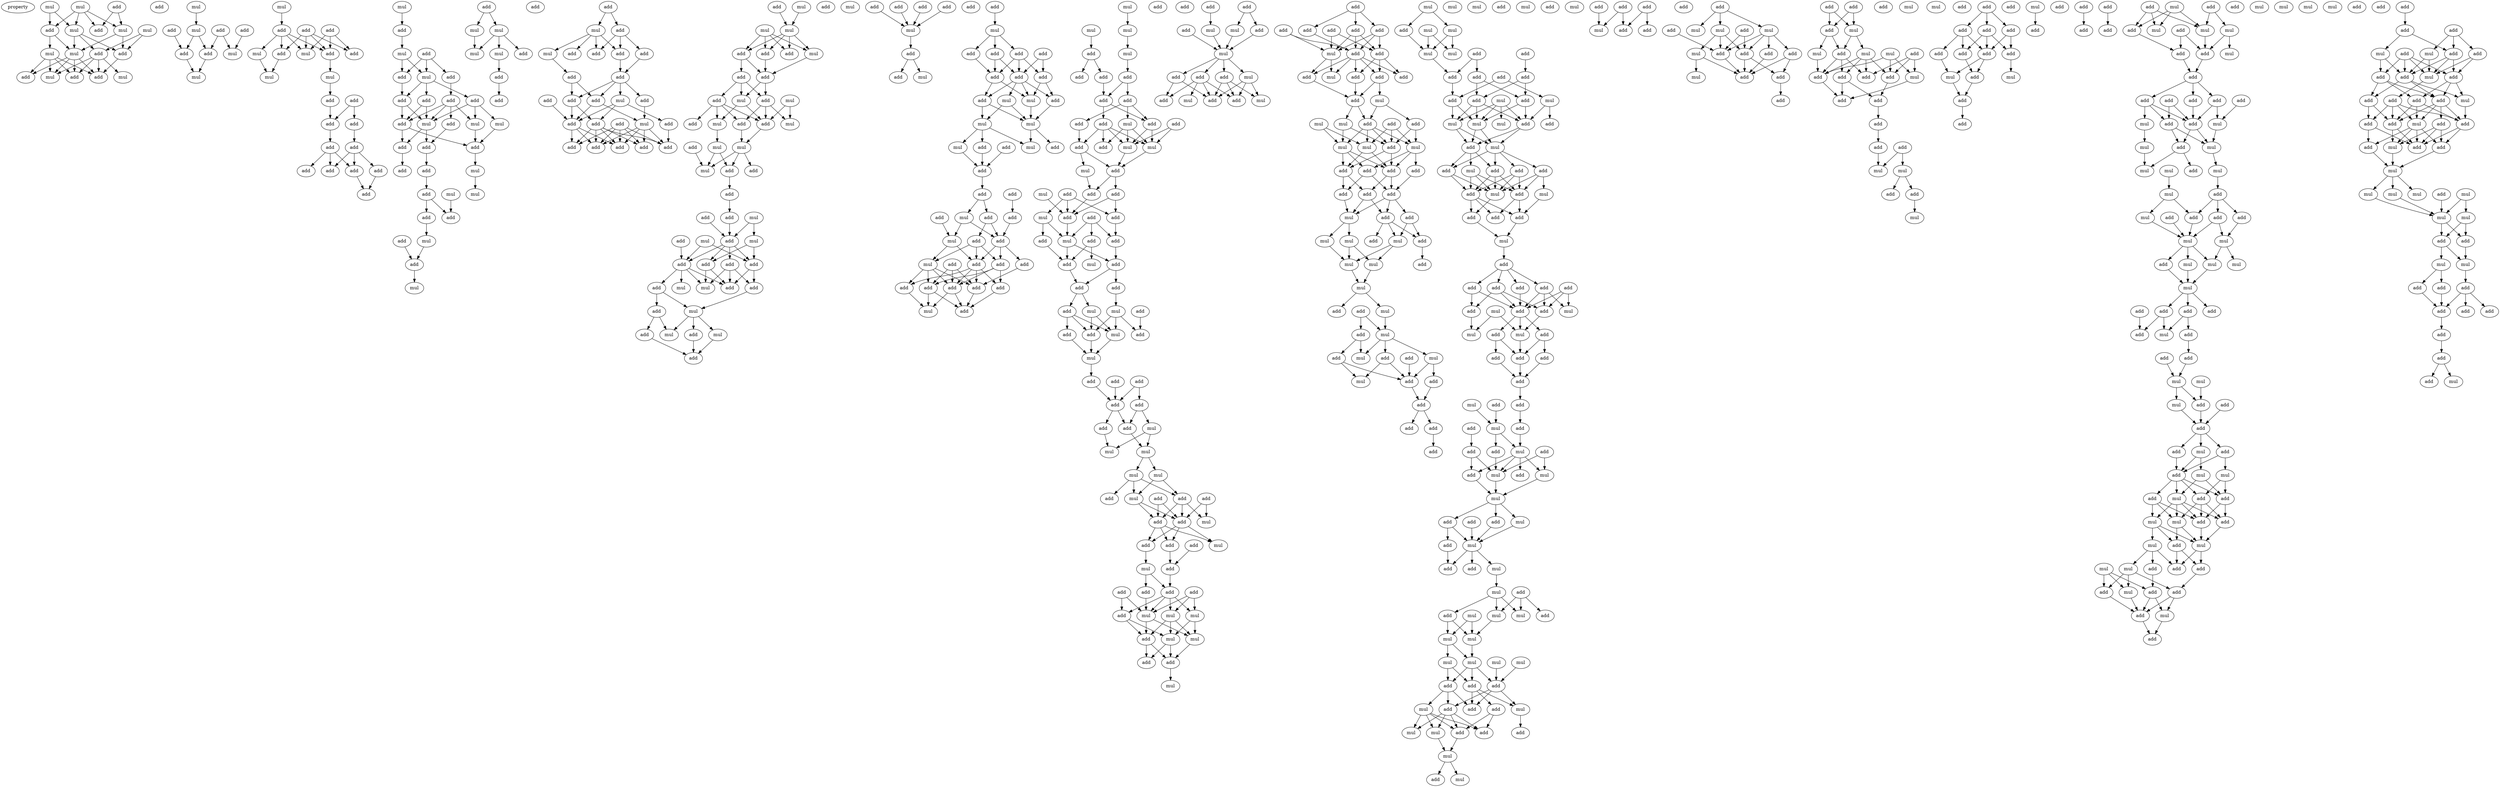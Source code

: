 digraph {
    node [fontcolor=black]
    property [mul=2,lf=1.5]
    0 [ label = mul ];
    1 [ label = add ];
    2 [ label = add ];
    3 [ label = mul ];
    4 [ label = add ];
    5 [ label = mul ];
    6 [ label = add ];
    7 [ label = mul ];
    8 [ label = mul ];
    9 [ label = mul ];
    10 [ label = add ];
    11 [ label = mul ];
    12 [ label = add ];
    13 [ label = mul ];
    14 [ label = add ];
    15 [ label = mul ];
    16 [ label = add ];
    17 [ label = add ];
    18 [ label = mul ];
    19 [ label = add ];
    20 [ label = add ];
    21 [ label = add ];
    22 [ label = mul ];
    23 [ label = add ];
    24 [ label = add ];
    25 [ label = mul ];
    26 [ label = mul ];
    27 [ label = mul ];
    28 [ label = add ];
    29 [ label = add ];
    30 [ label = add ];
    31 [ label = add ];
    32 [ label = add ];
    33 [ label = mul ];
    34 [ label = add ];
    35 [ label = mul ];
    36 [ label = mul ];
    37 [ label = mul ];
    38 [ label = add ];
    39 [ label = add ];
    40 [ label = add ];
    41 [ label = add ];
    42 [ label = add ];
    43 [ label = add ];
    44 [ label = add ];
    45 [ label = add ];
    46 [ label = add ];
    47 [ label = add ];
    48 [ label = add ];
    49 [ label = mul ];
    50 [ label = add ];
    51 [ label = mul ];
    52 [ label = add ];
    53 [ label = mul ];
    54 [ label = add ];
    55 [ label = add ];
    56 [ label = add ];
    57 [ label = add ];
    58 [ label = add ];
    59 [ label = add ];
    60 [ label = add ];
    61 [ label = mul ];
    62 [ label = mul ];
    63 [ label = mul ];
    64 [ label = add ];
    65 [ label = add ];
    66 [ label = add ];
    67 [ label = add ];
    68 [ label = add ];
    69 [ label = mul ];
    70 [ label = add ];
    71 [ label = mul ];
    72 [ label = add ];
    73 [ label = mul ];
    74 [ label = add ];
    75 [ label = add ];
    76 [ label = add ];
    77 [ label = mul ];
    78 [ label = add ];
    79 [ label = mul ];
    80 [ label = add ];
    81 [ label = mul ];
    82 [ label = mul ];
    83 [ label = mul ];
    84 [ label = mul ];
    85 [ label = add ];
    86 [ label = add ];
    87 [ label = add ];
    88 [ label = add ];
    89 [ label = add ];
    90 [ label = mul ];
    91 [ label = add ];
    92 [ label = add ];
    93 [ label = add ];
    94 [ label = mul ];
    95 [ label = add ];
    96 [ label = add ];
    97 [ label = add ];
    98 [ label = add ];
    99 [ label = mul ];
    100 [ label = add ];
    101 [ label = add ];
    102 [ label = add ];
    103 [ label = add ];
    104 [ label = add ];
    105 [ label = add ];
    106 [ label = add ];
    107 [ label = mul ];
    108 [ label = add ];
    109 [ label = add ];
    110 [ label = add ];
    111 [ label = add ];
    112 [ label = add ];
    113 [ label = add ];
    114 [ label = add ];
    115 [ label = mul ];
    116 [ label = mul ];
    117 [ label = mul ];
    118 [ label = add ];
    119 [ label = add ];
    120 [ label = mul ];
    121 [ label = add ];
    122 [ label = add ];
    123 [ label = add ];
    124 [ label = add ];
    125 [ label = mul ];
    126 [ label = add ];
    127 [ label = mul ];
    128 [ label = add ];
    129 [ label = add ];
    130 [ label = mul ];
    131 [ label = add ];
    132 [ label = mul ];
    133 [ label = add ];
    134 [ label = mul ];
    135 [ label = mul ];
    136 [ label = add ];
    137 [ label = mul ];
    138 [ label = add ];
    139 [ label = add ];
    140 [ label = add ];
    141 [ label = add ];
    142 [ label = add ];
    143 [ label = mul ];
    144 [ label = add ];
    145 [ label = add ];
    146 [ label = mul ];
    147 [ label = mul ];
    148 [ label = add ];
    149 [ label = add ];
    150 [ label = add ];
    151 [ label = add ];
    152 [ label = mul ];
    153 [ label = add ];
    154 [ label = add ];
    155 [ label = add ];
    156 [ label = mul ];
    157 [ label = add ];
    158 [ label = mul ];
    159 [ label = add ];
    160 [ label = mul ];
    161 [ label = add ];
    162 [ label = mul ];
    163 [ label = mul ];
    164 [ label = add ];
    165 [ label = add ];
    166 [ label = add ];
    167 [ label = add ];
    168 [ label = add ];
    169 [ label = add ];
    170 [ label = mul ];
    171 [ label = add ];
    172 [ label = add ];
    173 [ label = add ];
    174 [ label = mul ];
    175 [ label = mul ];
    176 [ label = add ];
    177 [ label = add ];
    178 [ label = add ];
    179 [ label = add ];
    180 [ label = add ];
    181 [ label = add ];
    182 [ label = add ];
    183 [ label = mul ];
    184 [ label = add ];
    185 [ label = mul ];
    186 [ label = add ];
    187 [ label = mul ];
    188 [ label = mul ];
    189 [ label = add ];
    190 [ label = add ];
    191 [ label = mul ];
    192 [ label = add ];
    193 [ label = mul ];
    194 [ label = add ];
    195 [ label = add ];
    196 [ label = add ];
    197 [ label = add ];
    198 [ label = mul ];
    199 [ label = add ];
    200 [ label = add ];
    201 [ label = add ];
    202 [ label = mul ];
    203 [ label = add ];
    204 [ label = add ];
    205 [ label = add ];
    206 [ label = add ];
    207 [ label = mul ];
    208 [ label = add ];
    209 [ label = add ];
    210 [ label = add ];
    211 [ label = add ];
    212 [ label = add ];
    213 [ label = add ];
    214 [ label = mul ];
    215 [ label = add ];
    216 [ label = mul ];
    217 [ label = mul ];
    218 [ label = mul ];
    219 [ label = mul ];
    220 [ label = add ];
    221 [ label = add ];
    222 [ label = add ];
    223 [ label = add ];
    224 [ label = add ];
    225 [ label = add ];
    226 [ label = mul ];
    227 [ label = add ];
    228 [ label = add ];
    229 [ label = add ];
    230 [ label = add ];
    231 [ label = mul ];
    232 [ label = mul ];
    233 [ label = add ];
    234 [ label = add ];
    235 [ label = add ];
    236 [ label = mul ];
    237 [ label = mul ];
    238 [ label = add ];
    239 [ label = add ];
    240 [ label = add ];
    241 [ label = mul ];
    242 [ label = add ];
    243 [ label = add ];
    244 [ label = add ];
    245 [ label = add ];
    246 [ label = add ];
    247 [ label = mul ];
    248 [ label = add ];
    249 [ label = mul ];
    250 [ label = add ];
    251 [ label = add ];
    252 [ label = add ];
    253 [ label = add ];
    254 [ label = mul ];
    255 [ label = add ];
    256 [ label = add ];
    257 [ label = mul ];
    258 [ label = mul ];
    259 [ label = add ];
    260 [ label = add ];
    261 [ label = add ];
    262 [ label = mul ];
    263 [ label = add ];
    264 [ label = add ];
    265 [ label = add ];
    266 [ label = add ];
    267 [ label = add ];
    268 [ label = add ];
    269 [ label = add ];
    270 [ label = mul ];
    271 [ label = add ];
    272 [ label = mul ];
    273 [ label = mul ];
    274 [ label = mul ];
    275 [ label = mul ];
    276 [ label = add ];
    277 [ label = add ];
    278 [ label = add ];
    279 [ label = mul ];
    280 [ label = add ];
    281 [ label = add ];
    282 [ label = add ];
    283 [ label = mul ];
    284 [ label = add ];
    285 [ label = add ];
    286 [ label = mul ];
    287 [ label = add ];
    288 [ label = add ];
    289 [ label = mul ];
    290 [ label = add ];
    291 [ label = add ];
    292 [ label = add ];
    293 [ label = add ];
    294 [ label = add ];
    295 [ label = mul ];
    296 [ label = add ];
    297 [ label = mul ];
    298 [ label = mul ];
    299 [ label = add ];
    300 [ label = mul ];
    301 [ label = mul ];
    302 [ label = add ];
    303 [ label = add ];
    304 [ label = mul ];
    305 [ label = add ];
    306 [ label = add ];
    307 [ label = add ];
    308 [ label = mul ];
    309 [ label = mul ];
    310 [ label = add ];
    311 [ label = mul ];
    312 [ label = add ];
    313 [ label = add ];
    314 [ label = add ];
    315 [ label = mul ];
    316 [ label = add ];
    317 [ label = mul ];
    318 [ label = add ];
    319 [ label = mul ];
    320 [ label = add ];
    321 [ label = add ];
    322 [ label = add ];
    323 [ label = add ];
    324 [ label = add ];
    325 [ label = add ];
    326 [ label = add ];
    327 [ label = add ];
    328 [ label = mul ];
    329 [ label = add ];
    330 [ label = add ];
    331 [ label = add ];
    332 [ label = mul ];
    333 [ label = add ];
    334 [ label = add ];
    335 [ label = mul ];
    336 [ label = add ];
    337 [ label = mul ];
    338 [ label = add ];
    339 [ label = add ];
    340 [ label = add ];
    341 [ label = mul ];
    342 [ label = add ];
    343 [ label = mul ];
    344 [ label = mul ];
    345 [ label = mul ];
    346 [ label = add ];
    347 [ label = add ];
    348 [ label = add ];
    349 [ label = add ];
    350 [ label = add ];
    351 [ label = add ];
    352 [ label = add ];
    353 [ label = mul ];
    354 [ label = add ];
    355 [ label = add ];
    356 [ label = add ];
    357 [ label = add ];
    358 [ label = mul ];
    359 [ label = mul ];
    360 [ label = mul ];
    361 [ label = mul ];
    362 [ label = mul ];
    363 [ label = add ];
    364 [ label = mul ];
    365 [ label = add ];
    366 [ label = add ];
    367 [ label = mul ];
    368 [ label = mul ];
    369 [ label = add ];
    370 [ label = add ];
    371 [ label = add ];
    372 [ label = add ];
    373 [ label = mul ];
    374 [ label = mul ];
    375 [ label = mul ];
    376 [ label = add ];
    377 [ label = add ];
    378 [ label = add ];
    379 [ label = add ];
    380 [ label = add ];
    381 [ label = add ];
    382 [ label = mul ];
    383 [ label = add ];
    384 [ label = mul ];
    385 [ label = mul ];
    386 [ label = add ];
    387 [ label = mul ];
    388 [ label = add ];
    389 [ label = mul ];
    390 [ label = add ];
    391 [ label = add ];
    392 [ label = add ];
    393 [ label = add ];
    394 [ label = mul ];
    395 [ label = mul ];
    396 [ label = add ];
    397 [ label = add ];
    398 [ label = add ];
    399 [ label = add ];
    400 [ label = add ];
    401 [ label = mul ];
    402 [ label = mul ];
    403 [ label = mul ];
    404 [ label = mul ];
    405 [ label = add ];
    406 [ label = add ];
    407 [ label = add ];
    408 [ label = add ];
    409 [ label = mul ];
    410 [ label = add ];
    411 [ label = add ];
    412 [ label = mul ];
    413 [ label = mul ];
    414 [ label = add ];
    415 [ label = add ];
    416 [ label = add ];
    417 [ label = add ];
    418 [ label = mul ];
    419 [ label = add ];
    420 [ label = add ];
    421 [ label = add ];
    422 [ label = add ];
    423 [ label = add ];
    424 [ label = add ];
    425 [ label = add ];
    426 [ label = mul ];
    427 [ label = add ];
    428 [ label = add ];
    429 [ label = mul ];
    430 [ label = add ];
    431 [ label = mul ];
    432 [ label = mul ];
    433 [ label = add ];
    434 [ label = add ];
    435 [ label = add ];
    436 [ label = add ];
    437 [ label = mul ];
    438 [ label = add ];
    439 [ label = mul ];
    440 [ label = add ];
    441 [ label = add ];
    442 [ label = add ];
    443 [ label = add ];
    444 [ label = mul ];
    445 [ label = mul ];
    446 [ label = add ];
    447 [ label = add ];
    448 [ label = add ];
    449 [ label = mul ];
    450 [ label = add ];
    451 [ label = mul ];
    452 [ label = add ];
    453 [ label = mul ];
    454 [ label = add ];
    455 [ label = add ];
    456 [ label = add ];
    457 [ label = mul ];
    458 [ label = mul ];
    459 [ label = add ];
    460 [ label = add ];
    461 [ label = mul ];
    462 [ label = add ];
    463 [ label = mul ];
    464 [ label = add ];
    465 [ label = mul ];
    466 [ label = mul ];
    467 [ label = add ];
    468 [ label = add ];
    469 [ label = mul ];
    470 [ label = mul ];
    471 [ label = mul ];
    472 [ label = mul ];
    473 [ label = mul ];
    474 [ label = mul ];
    475 [ label = mul ];
    476 [ label = mul ];
    477 [ label = add ];
    478 [ label = add ];
    479 [ label = add ];
    480 [ label = mul ];
    481 [ label = add ];
    482 [ label = add ];
    483 [ label = add ];
    484 [ label = mul ];
    485 [ label = mul ];
    486 [ label = add ];
    487 [ label = add ];
    488 [ label = add ];
    489 [ label = mul ];
    490 [ label = mul ];
    491 [ label = add ];
    492 [ label = mul ];
    493 [ label = add ];
    494 [ label = mul ];
    495 [ label = add ];
    496 [ label = mul ];
    497 [ label = add ];
    498 [ label = add ];
    499 [ label = add ];
    500 [ label = mul ];
    501 [ label = add ];
    502 [ label = add ];
    503 [ label = add ];
    504 [ label = add ];
    505 [ label = add ];
    506 [ label = mul ];
    507 [ label = mul ];
    508 [ label = add ];
    509 [ label = mul ];
    510 [ label = mul ];
    511 [ label = add ];
    512 [ label = add ];
    513 [ label = add ];
    514 [ label = add ];
    515 [ label = mul ];
    516 [ label = add ];
    517 [ label = add ];
    518 [ label = add ];
    519 [ label = add ];
    520 [ label = add ];
    521 [ label = add ];
    522 [ label = add ];
    523 [ label = mul ];
    524 [ label = mul ];
    525 [ label = mul ];
    526 [ label = add ];
    527 [ label = mul ];
    528 [ label = add ];
    529 [ label = add ];
    530 [ label = mul ];
    531 [ label = add ];
    532 [ label = add ];
    533 [ label = add ];
    534 [ label = mul ];
    535 [ label = add ];
    536 [ label = add ];
    537 [ label = add ];
    538 [ label = add ];
    539 [ label = add ];
    540 [ label = mul ];
    541 [ label = mul ];
    542 [ label = add ];
    543 [ label = add ];
    544 [ label = mul ];
    545 [ label = mul ];
    546 [ label = add ];
    547 [ label = add ];
    548 [ label = add ];
    549 [ label = add ];
    550 [ label = add ];
    551 [ label = add ];
    552 [ label = add ];
    553 [ label = add ];
    554 [ label = add ];
    555 [ label = add ];
    556 [ label = mul ];
    557 [ label = mul ];
    558 [ label = add ];
    559 [ label = add ];
    560 [ label = add ];
    561 [ label = mul ];
    562 [ label = add ];
    563 [ label = add ];
    564 [ label = add ];
    565 [ label = add ];
    566 [ label = add ];
    567 [ label = add ];
    568 [ label = add ];
    569 [ label = add ];
    570 [ label = mul ];
    571 [ label = mul ];
    572 [ label = mul ];
    573 [ label = add ];
    574 [ label = add ];
    575 [ label = mul ];
    576 [ label = add ];
    577 [ label = mul ];
    578 [ label = add ];
    579 [ label = add ];
    580 [ label = add ];
    581 [ label = add ];
    582 [ label = add ];
    583 [ label = add ];
    584 [ label = add ];
    585 [ label = mul ];
    586 [ label = mul ];
    587 [ label = add ];
    588 [ label = add ];
    589 [ label = add ];
    590 [ label = mul ];
    591 [ label = mul ];
    592 [ label = add ];
    593 [ label = mul ];
    594 [ label = mul ];
    595 [ label = mul ];
    596 [ label = add ];
    597 [ label = mul ];
    598 [ label = add ];
    599 [ label = mul ];
    600 [ label = add ];
    601 [ label = add ];
    602 [ label = add ];
    603 [ label = add ];
    604 [ label = mul ];
    605 [ label = mul ];
    606 [ label = mul ];
    607 [ label = add ];
    608 [ label = mul ];
    609 [ label = mul ];
    610 [ label = mul ];
    611 [ label = mul ];
    612 [ label = mul ];
    613 [ label = add ];
    614 [ label = add ];
    615 [ label = add ];
    616 [ label = add ];
    617 [ label = mul ];
    618 [ label = add ];
    619 [ label = add ];
    620 [ label = mul ];
    621 [ label = add ];
    622 [ label = add ];
    623 [ label = mul ];
    624 [ label = mul ];
    625 [ label = mul ];
    626 [ label = add ];
    627 [ label = mul ];
    628 [ label = add ];
    629 [ label = add ];
    630 [ label = add ];
    631 [ label = mul ];
    632 [ label = add ];
    633 [ label = add ];
    634 [ label = mul ];
    635 [ label = mul ];
    636 [ label = add ];
    637 [ label = add ];
    638 [ label = add ];
    639 [ label = mul ];
    640 [ label = add ];
    641 [ label = mul ];
    642 [ label = add ];
    643 [ label = mul ];
    644 [ label = mul ];
    645 [ label = mul ];
    646 [ label = add ];
    647 [ label = add ];
    648 [ label = mul ];
    649 [ label = add ];
    650 [ label = add ];
    651 [ label = mul ];
    652 [ label = add ];
    653 [ label = mul ];
    654 [ label = add ];
    655 [ label = add ];
    656 [ label = add ];
    657 [ label = add ];
    658 [ label = add ];
    659 [ label = mul ];
    660 [ label = add ];
    661 [ label = add ];
    662 [ label = add ];
    663 [ label = add ];
    664 [ label = mul ];
    665 [ label = mul ];
    666 [ label = add ];
    667 [ label = add ];
    668 [ label = add ];
    669 [ label = mul ];
    670 [ label = add ];
    671 [ label = add ];
    672 [ label = add ];
    673 [ label = add ];
    674 [ label = add ];
    675 [ label = add ];
    676 [ label = add ];
    677 [ label = mul ];
    678 [ label = add ];
    679 [ label = add ];
    680 [ label = add ];
    681 [ label = add ];
    682 [ label = mul ];
    683 [ label = add ];
    684 [ label = mul ];
    685 [ label = add ];
    686 [ label = add ];
    687 [ label = mul ];
    688 [ label = mul ];
    689 [ label = mul ];
    690 [ label = add ];
    691 [ label = mul ];
    692 [ label = mul ];
    693 [ label = mul ];
    694 [ label = mul ];
    695 [ label = add ];
    696 [ label = add ];
    697 [ label = mul ];
    698 [ label = mul ];
    699 [ label = add ];
    700 [ label = add ];
    701 [ label = add ];
    702 [ label = add ];
    703 [ label = add ];
    704 [ label = add ];
    705 [ label = add ];
    706 [ label = add ];
    707 [ label = add ];
    708 [ label = mul ];
    0 -> 4 [ name = 0 ];
    0 -> 5 [ name = 1 ];
    0 -> 6 [ name = 2 ];
    0 -> 8 [ name = 3 ];
    1 -> 6 [ name = 4 ];
    1 -> 8 [ name = 5 ];
    3 -> 4 [ name = 6 ];
    3 -> 5 [ name = 7 ];
    4 -> 9 [ name = 8 ];
    4 -> 11 [ name = 9 ];
    5 -> 9 [ name = 10 ];
    5 -> 10 [ name = 11 ];
    5 -> 12 [ name = 12 ];
    7 -> 10 [ name = 13 ];
    7 -> 12 [ name = 14 ];
    8 -> 9 [ name = 15 ];
    8 -> 12 [ name = 16 ];
    9 -> 14 [ name = 17 ];
    9 -> 15 [ name = 18 ];
    9 -> 16 [ name = 19 ];
    9 -> 17 [ name = 20 ];
    10 -> 13 [ name = 21 ];
    10 -> 14 [ name = 22 ];
    10 -> 15 [ name = 23 ];
    10 -> 17 [ name = 24 ];
    11 -> 14 [ name = 25 ];
    11 -> 15 [ name = 26 ];
    11 -> 16 [ name = 27 ];
    11 -> 17 [ name = 28 ];
    12 -> 17 [ name = 29 ];
    18 -> 22 [ name = 30 ];
    19 -> 25 [ name = 31 ];
    20 -> 23 [ name = 32 ];
    20 -> 25 [ name = 33 ];
    21 -> 24 [ name = 34 ];
    22 -> 23 [ name = 35 ];
    22 -> 24 [ name = 36 ];
    23 -> 26 [ name = 37 ];
    24 -> 26 [ name = 38 ];
    27 -> 28 [ name = 39 ];
    28 -> 31 [ name = 40 ];
    28 -> 32 [ name = 41 ];
    28 -> 33 [ name = 42 ];
    28 -> 35 [ name = 43 ];
    29 -> 31 [ name = 44 ];
    29 -> 32 [ name = 45 ];
    29 -> 34 [ name = 46 ];
    29 -> 35 [ name = 47 ];
    30 -> 32 [ name = 48 ];
    30 -> 34 [ name = 49 ];
    30 -> 35 [ name = 50 ];
    31 -> 37 [ name = 51 ];
    32 -> 36 [ name = 52 ];
    33 -> 37 [ name = 53 ];
    36 -> 39 [ name = 54 ];
    38 -> 40 [ name = 55 ];
    38 -> 41 [ name = 56 ];
    39 -> 40 [ name = 57 ];
    40 -> 42 [ name = 58 ];
    41 -> 43 [ name = 59 ];
    42 -> 44 [ name = 60 ];
    42 -> 45 [ name = 61 ];
    42 -> 46 [ name = 62 ];
    43 -> 44 [ name = 63 ];
    43 -> 46 [ name = 64 ];
    43 -> 47 [ name = 65 ];
    44 -> 48 [ name = 66 ];
    47 -> 48 [ name = 67 ];
    49 -> 50 [ name = 68 ];
    50 -> 51 [ name = 69 ];
    51 -> 53 [ name = 70 ];
    51 -> 55 [ name = 71 ];
    52 -> 53 [ name = 72 ];
    52 -> 54 [ name = 73 ];
    52 -> 55 [ name = 74 ];
    53 -> 56 [ name = 75 ];
    53 -> 57 [ name = 76 ];
    53 -> 59 [ name = 77 ];
    54 -> 58 [ name = 78 ];
    55 -> 56 [ name = 79 ];
    56 -> 60 [ name = 80 ];
    56 -> 61 [ name = 81 ];
    57 -> 60 [ name = 82 ];
    57 -> 61 [ name = 83 ];
    58 -> 60 [ name = 84 ];
    58 -> 61 [ name = 85 ];
    58 -> 62 [ name = 86 ];
    58 -> 64 [ name = 87 ];
    59 -> 61 [ name = 88 ];
    59 -> 62 [ name = 89 ];
    59 -> 63 [ name = 90 ];
    60 -> 66 [ name = 91 ];
    60 -> 67 [ name = 92 ];
    61 -> 65 [ name = 93 ];
    61 -> 66 [ name = 94 ];
    62 -> 67 [ name = 95 ];
    63 -> 67 [ name = 96 ];
    64 -> 65 [ name = 97 ];
    65 -> 68 [ name = 98 ];
    66 -> 70 [ name = 99 ];
    67 -> 69 [ name = 100 ];
    68 -> 72 [ name = 101 ];
    69 -> 73 [ name = 102 ];
    71 -> 75 [ name = 103 ];
    72 -> 74 [ name = 104 ];
    72 -> 75 [ name = 105 ];
    74 -> 77 [ name = 106 ];
    76 -> 78 [ name = 107 ];
    77 -> 78 [ name = 108 ];
    78 -> 79 [ name = 109 ];
    80 -> 81 [ name = 110 ];
    80 -> 82 [ name = 111 ];
    81 -> 84 [ name = 112 ];
    82 -> 83 [ name = 113 ];
    82 -> 84 [ name = 114 ];
    82 -> 85 [ name = 115 ];
    83 -> 86 [ name = 116 ];
    86 -> 89 [ name = 117 ];
    88 -> 90 [ name = 118 ];
    88 -> 91 [ name = 119 ];
    90 -> 93 [ name = 120 ];
    90 -> 94 [ name = 121 ];
    90 -> 95 [ name = 122 ];
    90 -> 96 [ name = 123 ];
    91 -> 92 [ name = 124 ];
    91 -> 95 [ name = 125 ];
    91 -> 96 [ name = 126 ];
    92 -> 97 [ name = 127 ];
    94 -> 98 [ name = 128 ];
    95 -> 97 [ name = 129 ];
    97 -> 99 [ name = 130 ];
    97 -> 101 [ name = 131 ];
    97 -> 102 [ name = 132 ];
    97 -> 103 [ name = 133 ];
    98 -> 102 [ name = 134 ];
    98 -> 103 [ name = 135 ];
    99 -> 105 [ name = 136 ];
    99 -> 106 [ name = 137 ];
    99 -> 108 [ name = 138 ];
    100 -> 106 [ name = 139 ];
    101 -> 107 [ name = 140 ];
    102 -> 106 [ name = 141 ];
    102 -> 107 [ name = 142 ];
    103 -> 106 [ name = 143 ];
    103 -> 108 [ name = 144 ];
    104 -> 109 [ name = 145 ];
    104 -> 110 [ name = 146 ];
    104 -> 111 [ name = 147 ];
    104 -> 112 [ name = 148 ];
    104 -> 113 [ name = 149 ];
    105 -> 112 [ name = 150 ];
    106 -> 110 [ name = 151 ];
    106 -> 111 [ name = 152 ];
    106 -> 113 [ name = 153 ];
    107 -> 109 [ name = 154 ];
    107 -> 110 [ name = 155 ];
    107 -> 112 [ name = 156 ];
    107 -> 113 [ name = 157 ];
    108 -> 109 [ name = 158 ];
    108 -> 110 [ name = 159 ];
    108 -> 111 [ name = 160 ];
    108 -> 112 [ name = 161 ];
    108 -> 113 [ name = 162 ];
    114 -> 117 [ name = 163 ];
    115 -> 117 [ name = 164 ];
    116 -> 118 [ name = 165 ];
    116 -> 119 [ name = 166 ];
    116 -> 120 [ name = 167 ];
    116 -> 121 [ name = 168 ];
    117 -> 118 [ name = 169 ];
    117 -> 119 [ name = 170 ];
    117 -> 120 [ name = 171 ];
    117 -> 121 [ name = 172 ];
    119 -> 122 [ name = 173 ];
    119 -> 123 [ name = 174 ];
    120 -> 123 [ name = 175 ];
    121 -> 123 [ name = 176 ];
    122 -> 124 [ name = 177 ];
    122 -> 125 [ name = 178 ];
    122 -> 126 [ name = 179 ];
    123 -> 125 [ name = 180 ];
    123 -> 126 [ name = 181 ];
    124 -> 128 [ name = 182 ];
    124 -> 129 [ name = 183 ];
    124 -> 130 [ name = 184 ];
    124 -> 131 [ name = 185 ];
    125 -> 129 [ name = 186 ];
    125 -> 130 [ name = 187 ];
    126 -> 129 [ name = 188 ];
    126 -> 131 [ name = 189 ];
    126 -> 132 [ name = 190 ];
    127 -> 129 [ name = 191 ];
    127 -> 132 [ name = 192 ];
    129 -> 134 [ name = 193 ];
    130 -> 135 [ name = 194 ];
    131 -> 134 [ name = 195 ];
    133 -> 137 [ name = 196 ];
    134 -> 136 [ name = 197 ];
    134 -> 137 [ name = 198 ];
    134 -> 138 [ name = 199 ];
    135 -> 137 [ name = 200 ];
    135 -> 138 [ name = 201 ];
    138 -> 140 [ name = 202 ];
    140 -> 141 [ name = 203 ];
    141 -> 145 [ name = 204 ];
    142 -> 145 [ name = 205 ];
    143 -> 145 [ name = 206 ];
    143 -> 147 [ name = 207 ];
    144 -> 149 [ name = 208 ];
    145 -> 148 [ name = 209 ];
    145 -> 149 [ name = 210 ];
    145 -> 150 [ name = 211 ];
    145 -> 151 [ name = 212 ];
    146 -> 149 [ name = 213 ];
    146 -> 150 [ name = 214 ];
    147 -> 150 [ name = 215 ];
    147 -> 151 [ name = 216 ];
    148 -> 153 [ name = 217 ];
    148 -> 154 [ name = 218 ];
    148 -> 156 [ name = 219 ];
    149 -> 152 [ name = 220 ];
    149 -> 153 [ name = 221 ];
    149 -> 155 [ name = 222 ];
    149 -> 156 [ name = 223 ];
    150 -> 153 [ name = 224 ];
    150 -> 154 [ name = 225 ];
    151 -> 153 [ name = 226 ];
    151 -> 156 [ name = 227 ];
    154 -> 158 [ name = 228 ];
    155 -> 157 [ name = 229 ];
    155 -> 158 [ name = 230 ];
    157 -> 161 [ name = 231 ];
    157 -> 162 [ name = 232 ];
    158 -> 159 [ name = 233 ];
    158 -> 162 [ name = 234 ];
    158 -> 163 [ name = 235 ];
    159 -> 164 [ name = 236 ];
    161 -> 164 [ name = 237 ];
    163 -> 164 [ name = 238 ];
    165 -> 170 [ name = 239 ];
    166 -> 170 [ name = 240 ];
    167 -> 170 [ name = 241 ];
    168 -> 170 [ name = 242 ];
    170 -> 171 [ name = 243 ];
    171 -> 172 [ name = 244 ];
    171 -> 174 [ name = 245 ];
    173 -> 175 [ name = 246 ];
    175 -> 176 [ name = 247 ];
    175 -> 177 [ name = 248 ];
    175 -> 179 [ name = 249 ];
    176 -> 180 [ name = 250 ];
    176 -> 181 [ name = 251 ];
    176 -> 182 [ name = 252 ];
    177 -> 180 [ name = 253 ];
    177 -> 182 [ name = 254 ];
    178 -> 181 [ name = 255 ];
    178 -> 182 [ name = 256 ];
    179 -> 180 [ name = 257 ];
    180 -> 184 [ name = 258 ];
    180 -> 185 [ name = 259 ];
    181 -> 185 [ name = 260 ];
    181 -> 186 [ name = 261 ];
    182 -> 183 [ name = 262 ];
    182 -> 184 [ name = 263 ];
    182 -> 185 [ name = 264 ];
    182 -> 186 [ name = 265 ];
    183 -> 187 [ name = 266 ];
    183 -> 188 [ name = 267 ];
    184 -> 187 [ name = 268 ];
    184 -> 188 [ name = 269 ];
    185 -> 187 [ name = 270 ];
    186 -> 187 [ name = 271 ];
    187 -> 189 [ name = 272 ];
    187 -> 191 [ name = 273 ];
    188 -> 190 [ name = 274 ];
    188 -> 191 [ name = 275 ];
    188 -> 193 [ name = 276 ];
    190 -> 194 [ name = 277 ];
    192 -> 194 [ name = 278 ];
    193 -> 194 [ name = 279 ];
    194 -> 195 [ name = 280 ];
    195 -> 197 [ name = 281 ];
    195 -> 198 [ name = 282 ];
    196 -> 200 [ name = 283 ];
    197 -> 201 [ name = 284 ];
    197 -> 203 [ name = 285 ];
    198 -> 201 [ name = 286 ];
    198 -> 202 [ name = 287 ];
    199 -> 202 [ name = 288 ];
    200 -> 201 [ name = 289 ];
    201 -> 204 [ name = 290 ];
    201 -> 206 [ name = 291 ];
    201 -> 208 [ name = 292 ];
    202 -> 204 [ name = 293 ];
    202 -> 207 [ name = 294 ];
    203 -> 204 [ name = 295 ];
    203 -> 207 [ name = 296 ];
    203 -> 208 [ name = 297 ];
    204 -> 209 [ name = 298 ];
    204 -> 211 [ name = 299 ];
    204 -> 212 [ name = 300 ];
    204 -> 213 [ name = 301 ];
    205 -> 209 [ name = 302 ];
    205 -> 210 [ name = 303 ];
    205 -> 211 [ name = 304 ];
    206 -> 211 [ name = 305 ];
    207 -> 209 [ name = 306 ];
    207 -> 210 [ name = 307 ];
    207 -> 211 [ name = 308 ];
    207 -> 213 [ name = 309 ];
    208 -> 209 [ name = 310 ];
    208 -> 210 [ name = 311 ];
    208 -> 212 [ name = 312 ];
    209 -> 214 [ name = 313 ];
    209 -> 215 [ name = 314 ];
    210 -> 214 [ name = 315 ];
    210 -> 215 [ name = 316 ];
    211 -> 215 [ name = 317 ];
    212 -> 215 [ name = 318 ];
    213 -> 214 [ name = 319 ];
    216 -> 218 [ name = 320 ];
    217 -> 220 [ name = 321 ];
    218 -> 219 [ name = 322 ];
    219 -> 222 [ name = 323 ];
    220 -> 221 [ name = 324 ];
    220 -> 223 [ name = 325 ];
    221 -> 225 [ name = 326 ];
    222 -> 224 [ name = 327 ];
    222 -> 225 [ name = 328 ];
    224 -> 226 [ name = 329 ];
    224 -> 227 [ name = 330 ];
    224 -> 230 [ name = 331 ];
    225 -> 229 [ name = 332 ];
    225 -> 230 [ name = 333 ];
    226 -> 231 [ name = 334 ];
    226 -> 232 [ name = 335 ];
    226 -> 234 [ name = 336 ];
    227 -> 233 [ name = 337 ];
    228 -> 231 [ name = 338 ];
    228 -> 232 [ name = 339 ];
    229 -> 231 [ name = 340 ];
    229 -> 232 [ name = 341 ];
    229 -> 233 [ name = 342 ];
    229 -> 234 [ name = 343 ];
    230 -> 231 [ name = 344 ];
    230 -> 232 [ name = 345 ];
    231 -> 235 [ name = 346 ];
    232 -> 235 [ name = 347 ];
    233 -> 235 [ name = 348 ];
    233 -> 236 [ name = 349 ];
    235 -> 238 [ name = 350 ];
    235 -> 240 [ name = 351 ];
    236 -> 240 [ name = 352 ];
    237 -> 244 [ name = 353 ];
    238 -> 243 [ name = 354 ];
    238 -> 244 [ name = 355 ];
    239 -> 241 [ name = 356 ];
    239 -> 243 [ name = 357 ];
    239 -> 244 [ name = 358 ];
    240 -> 244 [ name = 359 ];
    241 -> 247 [ name = 360 ];
    241 -> 248 [ name = 361 ];
    242 -> 245 [ name = 362 ];
    242 -> 246 [ name = 363 ];
    242 -> 247 [ name = 364 ];
    243 -> 245 [ name = 365 ];
    244 -> 247 [ name = 366 ];
    245 -> 251 [ name = 367 ];
    246 -> 249 [ name = 368 ];
    246 -> 250 [ name = 369 ];
    247 -> 250 [ name = 370 ];
    247 -> 251 [ name = 371 ];
    248 -> 250 [ name = 372 ];
    250 -> 252 [ name = 373 ];
    251 -> 252 [ name = 374 ];
    251 -> 253 [ name = 375 ];
    252 -> 254 [ name = 376 ];
    252 -> 256 [ name = 377 ];
    253 -> 257 [ name = 378 ];
    254 -> 258 [ name = 379 ];
    254 -> 259 [ name = 380 ];
    255 -> 260 [ name = 381 ];
    256 -> 258 [ name = 382 ];
    256 -> 259 [ name = 383 ];
    256 -> 261 [ name = 384 ];
    257 -> 258 [ name = 385 ];
    257 -> 259 [ name = 386 ];
    257 -> 260 [ name = 387 ];
    258 -> 262 [ name = 388 ];
    259 -> 262 [ name = 389 ];
    261 -> 262 [ name = 390 ];
    262 -> 264 [ name = 391 ];
    264 -> 268 [ name = 392 ];
    265 -> 268 [ name = 393 ];
    266 -> 267 [ name = 394 ];
    266 -> 268 [ name = 395 ];
    267 -> 270 [ name = 396 ];
    267 -> 271 [ name = 397 ];
    268 -> 269 [ name = 398 ];
    268 -> 271 [ name = 399 ];
    269 -> 273 [ name = 400 ];
    270 -> 272 [ name = 401 ];
    270 -> 273 [ name = 402 ];
    271 -> 272 [ name = 403 ];
    272 -> 274 [ name = 404 ];
    272 -> 275 [ name = 405 ];
    274 -> 276 [ name = 406 ];
    274 -> 279 [ name = 407 ];
    274 -> 280 [ name = 408 ];
    275 -> 279 [ name = 409 ];
    275 -> 280 [ name = 410 ];
    277 -> 281 [ name = 411 ];
    277 -> 282 [ name = 412 ];
    278 -> 281 [ name = 413 ];
    278 -> 283 [ name = 414 ];
    279 -> 281 [ name = 415 ];
    279 -> 282 [ name = 416 ];
    280 -> 281 [ name = 417 ];
    280 -> 282 [ name = 418 ];
    280 -> 283 [ name = 419 ];
    281 -> 285 [ name = 420 ];
    281 -> 286 [ name = 421 ];
    281 -> 287 [ name = 422 ];
    282 -> 285 [ name = 423 ];
    282 -> 286 [ name = 424 ];
    282 -> 287 [ name = 425 ];
    285 -> 290 [ name = 426 ];
    287 -> 289 [ name = 427 ];
    288 -> 290 [ name = 428 ];
    289 -> 291 [ name = 429 ];
    289 -> 292 [ name = 430 ];
    290 -> 291 [ name = 431 ];
    291 -> 295 [ name = 432 ];
    291 -> 296 [ name = 433 ];
    291 -> 297 [ name = 434 ];
    291 -> 298 [ name = 435 ];
    292 -> 298 [ name = 436 ];
    293 -> 296 [ name = 437 ];
    293 -> 298 [ name = 438 ];
    294 -> 295 [ name = 439 ];
    294 -> 297 [ name = 440 ];
    294 -> 298 [ name = 441 ];
    295 -> 300 [ name = 442 ];
    295 -> 301 [ name = 443 ];
    296 -> 299 [ name = 444 ];
    296 -> 300 [ name = 445 ];
    297 -> 299 [ name = 446 ];
    297 -> 300 [ name = 447 ];
    297 -> 301 [ name = 448 ];
    298 -> 299 [ name = 449 ];
    298 -> 301 [ name = 450 ];
    299 -> 302 [ name = 451 ];
    299 -> 303 [ name = 452 ];
    300 -> 302 [ name = 453 ];
    300 -> 303 [ name = 454 ];
    301 -> 303 [ name = 455 ];
    303 -> 304 [ name = 456 ];
    305 -> 308 [ name = 457 ];
    306 -> 309 [ name = 458 ];
    306 -> 310 [ name = 459 ];
    307 -> 311 [ name = 460 ];
    308 -> 311 [ name = 461 ];
    309 -> 311 [ name = 462 ];
    310 -> 311 [ name = 463 ];
    311 -> 312 [ name = 464 ];
    311 -> 313 [ name = 465 ];
    311 -> 314 [ name = 466 ];
    311 -> 315 [ name = 467 ];
    312 -> 316 [ name = 468 ];
    312 -> 320 [ name = 469 ];
    313 -> 316 [ name = 470 ];
    313 -> 317 [ name = 471 ];
    313 -> 318 [ name = 472 ];
    313 -> 320 [ name = 473 ];
    314 -> 318 [ name = 474 ];
    314 -> 319 [ name = 475 ];
    314 -> 320 [ name = 476 ];
    315 -> 318 [ name = 477 ];
    315 -> 319 [ name = 478 ];
    315 -> 320 [ name = 479 ];
    321 -> 322 [ name = 480 ];
    321 -> 324 [ name = 481 ];
    321 -> 326 [ name = 482 ];
    322 -> 327 [ name = 483 ];
    322 -> 328 [ name = 484 ];
    322 -> 329 [ name = 485 ];
    323 -> 327 [ name = 486 ];
    323 -> 328 [ name = 487 ];
    324 -> 329 [ name = 488 ];
    325 -> 328 [ name = 489 ];
    325 -> 329 [ name = 490 ];
    326 -> 327 [ name = 491 ];
    326 -> 328 [ name = 492 ];
    326 -> 329 [ name = 493 ];
    327 -> 331 [ name = 494 ];
    327 -> 333 [ name = 495 ];
    327 -> 334 [ name = 496 ];
    328 -> 330 [ name = 497 ];
    328 -> 332 [ name = 498 ];
    329 -> 330 [ name = 499 ];
    329 -> 331 [ name = 500 ];
    329 -> 332 [ name = 501 ];
    329 -> 333 [ name = 502 ];
    329 -> 334 [ name = 503 ];
    330 -> 336 [ name = 504 ];
    333 -> 335 [ name = 505 ];
    333 -> 336 [ name = 506 ];
    334 -> 336 [ name = 507 ];
    335 -> 338 [ name = 508 ];
    335 -> 340 [ name = 509 ];
    336 -> 337 [ name = 510 ];
    336 -> 338 [ name = 511 ];
    337 -> 342 [ name = 512 ];
    337 -> 345 [ name = 513 ];
    338 -> 342 [ name = 514 ];
    338 -> 343 [ name = 515 ];
    338 -> 344 [ name = 516 ];
    338 -> 345 [ name = 517 ];
    339 -> 342 [ name = 518 ];
    339 -> 343 [ name = 519 ];
    339 -> 344 [ name = 520 ];
    340 -> 342 [ name = 521 ];
    340 -> 344 [ name = 522 ];
    341 -> 343 [ name = 523 ];
    341 -> 345 [ name = 524 ];
    342 -> 346 [ name = 525 ];
    342 -> 348 [ name = 526 ];
    343 -> 346 [ name = 527 ];
    343 -> 348 [ name = 528 ];
    344 -> 346 [ name = 529 ];
    344 -> 347 [ name = 530 ];
    344 -> 349 [ name = 531 ];
    345 -> 346 [ name = 532 ];
    345 -> 347 [ name = 533 ];
    345 -> 348 [ name = 534 ];
    346 -> 350 [ name = 535 ];
    346 -> 351 [ name = 536 ];
    347 -> 351 [ name = 537 ];
    347 -> 352 [ name = 538 ];
    348 -> 350 [ name = 539 ];
    348 -> 352 [ name = 540 ];
    349 -> 351 [ name = 541 ];
    350 -> 353 [ name = 542 ];
    350 -> 355 [ name = 543 ];
    351 -> 353 [ name = 544 ];
    351 -> 354 [ name = 545 ];
    351 -> 355 [ name = 546 ];
    352 -> 353 [ name = 547 ];
    353 -> 359 [ name = 548 ];
    353 -> 360 [ name = 549 ];
    354 -> 356 [ name = 550 ];
    354 -> 358 [ name = 551 ];
    355 -> 356 [ name = 552 ];
    355 -> 357 [ name = 553 ];
    355 -> 358 [ name = 554 ];
    356 -> 363 [ name = 555 ];
    358 -> 361 [ name = 556 ];
    358 -> 362 [ name = 557 ];
    359 -> 362 [ name = 558 ];
    360 -> 361 [ name = 559 ];
    360 -> 362 [ name = 560 ];
    361 -> 364 [ name = 561 ];
    362 -> 364 [ name = 562 ];
    364 -> 366 [ name = 563 ];
    364 -> 367 [ name = 564 ];
    365 -> 368 [ name = 565 ];
    365 -> 369 [ name = 566 ];
    367 -> 368 [ name = 567 ];
    368 -> 370 [ name = 568 ];
    368 -> 373 [ name = 569 ];
    368 -> 374 [ name = 570 ];
    369 -> 372 [ name = 571 ];
    369 -> 373 [ name = 572 ];
    370 -> 375 [ name = 573 ];
    370 -> 376 [ name = 574 ];
    371 -> 376 [ name = 575 ];
    372 -> 375 [ name = 576 ];
    372 -> 376 [ name = 577 ];
    374 -> 376 [ name = 578 ];
    374 -> 377 [ name = 579 ];
    376 -> 378 [ name = 580 ];
    377 -> 378 [ name = 581 ];
    378 -> 379 [ name = 582 ];
    378 -> 380 [ name = 583 ];
    380 -> 381 [ name = 584 ];
    382 -> 383 [ name = 585 ];
    382 -> 384 [ name = 586 ];
    383 -> 387 [ name = 587 ];
    384 -> 387 [ name = 588 ];
    384 -> 389 [ name = 589 ];
    385 -> 387 [ name = 590 ];
    385 -> 389 [ name = 591 ];
    386 -> 392 [ name = 592 ];
    386 -> 393 [ name = 593 ];
    387 -> 393 [ name = 594 ];
    388 -> 390 [ name = 595 ];
    390 -> 396 [ name = 596 ];
    390 -> 397 [ name = 597 ];
    391 -> 395 [ name = 598 ];
    391 -> 398 [ name = 599 ];
    392 -> 396 [ name = 600 ];
    392 -> 397 [ name = 601 ];
    393 -> 398 [ name = 602 ];
    394 -> 399 [ name = 603 ];
    394 -> 401 [ name = 604 ];
    394 -> 402 [ name = 605 ];
    394 -> 403 [ name = 606 ];
    395 -> 399 [ name = 607 ];
    395 -> 400 [ name = 608 ];
    396 -> 399 [ name = 609 ];
    396 -> 401 [ name = 610 ];
    396 -> 403 [ name = 611 ];
    397 -> 399 [ name = 612 ];
    397 -> 401 [ name = 613 ];
    398 -> 401 [ name = 614 ];
    398 -> 403 [ name = 615 ];
    399 -> 404 [ name = 616 ];
    399 -> 405 [ name = 617 ];
    401 -> 404 [ name = 618 ];
    401 -> 405 [ name = 619 ];
    403 -> 404 [ name = 620 ];
    403 -> 405 [ name = 621 ];
    404 -> 406 [ name = 622 ];
    404 -> 407 [ name = 623 ];
    404 -> 408 [ name = 624 ];
    404 -> 410 [ name = 625 ];
    405 -> 407 [ name = 626 ];
    405 -> 408 [ name = 627 ];
    405 -> 409 [ name = 628 ];
    406 -> 412 [ name = 629 ];
    406 -> 413 [ name = 630 ];
    406 -> 414 [ name = 631 ];
    407 -> 411 [ name = 632 ];
    407 -> 413 [ name = 633 ];
    407 -> 414 [ name = 634 ];
    408 -> 411 [ name = 635 ];
    408 -> 413 [ name = 636 ];
    409 -> 411 [ name = 637 ];
    409 -> 413 [ name = 638 ];
    409 -> 414 [ name = 639 ];
    410 -> 411 [ name = 640 ];
    410 -> 413 [ name = 641 ];
    410 -> 414 [ name = 642 ];
    411 -> 415 [ name = 643 ];
    411 -> 416 [ name = 644 ];
    411 -> 417 [ name = 645 ];
    412 -> 415 [ name = 646 ];
    413 -> 417 [ name = 647 ];
    414 -> 415 [ name = 648 ];
    414 -> 416 [ name = 649 ];
    415 -> 418 [ name = 650 ];
    417 -> 418 [ name = 651 ];
    418 -> 419 [ name = 652 ];
    419 -> 420 [ name = 653 ];
    419 -> 422 [ name = 654 ];
    419 -> 423 [ name = 655 ];
    419 -> 424 [ name = 656 ];
    420 -> 425 [ name = 657 ];
    420 -> 426 [ name = 658 ];
    420 -> 427 [ name = 659 ];
    421 -> 425 [ name = 660 ];
    421 -> 426 [ name = 661 ];
    421 -> 427 [ name = 662 ];
    422 -> 427 [ name = 663 ];
    422 -> 428 [ name = 664 ];
    423 -> 427 [ name = 665 ];
    424 -> 425 [ name = 666 ];
    424 -> 427 [ name = 667 ];
    424 -> 428 [ name = 668 ];
    425 -> 431 [ name = 669 ];
    427 -> 430 [ name = 670 ];
    427 -> 431 [ name = 671 ];
    427 -> 433 [ name = 672 ];
    428 -> 432 [ name = 673 ];
    429 -> 431 [ name = 674 ];
    429 -> 432 [ name = 675 ];
    430 -> 434 [ name = 676 ];
    430 -> 435 [ name = 677 ];
    431 -> 435 [ name = 678 ];
    433 -> 435 [ name = 679 ];
    433 -> 436 [ name = 680 ];
    434 -> 438 [ name = 681 ];
    435 -> 438 [ name = 682 ];
    436 -> 438 [ name = 683 ];
    438 -> 441 [ name = 684 ];
    439 -> 444 [ name = 685 ];
    440 -> 444 [ name = 686 ];
    441 -> 443 [ name = 687 ];
    442 -> 446 [ name = 688 ];
    443 -> 445 [ name = 689 ];
    444 -> 445 [ name = 690 ];
    444 -> 448 [ name = 691 ];
    445 -> 449 [ name = 692 ];
    445 -> 450 [ name = 693 ];
    445 -> 451 [ name = 694 ];
    445 -> 452 [ name = 695 ];
    446 -> 450 [ name = 696 ];
    446 -> 451 [ name = 697 ];
    447 -> 449 [ name = 698 ];
    447 -> 451 [ name = 699 ];
    448 -> 451 [ name = 700 ];
    449 -> 453 [ name = 701 ];
    450 -> 453 [ name = 702 ];
    451 -> 453 [ name = 703 ];
    453 -> 454 [ name = 704 ];
    453 -> 455 [ name = 705 ];
    453 -> 457 [ name = 706 ];
    454 -> 458 [ name = 707 ];
    455 -> 458 [ name = 708 ];
    455 -> 459 [ name = 709 ];
    456 -> 458 [ name = 710 ];
    457 -> 458 [ name = 711 ];
    458 -> 460 [ name = 712 ];
    458 -> 461 [ name = 713 ];
    458 -> 462 [ name = 714 ];
    459 -> 460 [ name = 715 ];
    461 -> 465 [ name = 716 ];
    464 -> 467 [ name = 717 ];
    464 -> 469 [ name = 718 ];
    464 -> 470 [ name = 719 ];
    465 -> 468 [ name = 720 ];
    465 -> 469 [ name = 721 ];
    465 -> 470 [ name = 722 ];
    466 -> 471 [ name = 723 ];
    466 -> 472 [ name = 724 ];
    468 -> 471 [ name = 725 ];
    468 -> 472 [ name = 726 ];
    469 -> 472 [ name = 727 ];
    471 -> 473 [ name = 728 ];
    471 -> 475 [ name = 729 ];
    472 -> 473 [ name = 730 ];
    473 -> 477 [ name = 731 ];
    473 -> 478 [ name = 732 ];
    473 -> 479 [ name = 733 ];
    474 -> 478 [ name = 734 ];
    475 -> 477 [ name = 735 ];
    475 -> 479 [ name = 736 ];
    476 -> 478 [ name = 737 ];
    477 -> 480 [ name = 738 ];
    477 -> 481 [ name = 739 ];
    477 -> 483 [ name = 740 ];
    478 -> 480 [ name = 741 ];
    478 -> 481 [ name = 742 ];
    478 -> 482 [ name = 743 ];
    479 -> 481 [ name = 744 ];
    479 -> 482 [ name = 745 ];
    479 -> 484 [ name = 746 ];
    480 -> 486 [ name = 747 ];
    482 -> 485 [ name = 748 ];
    482 -> 487 [ name = 749 ];
    482 -> 488 [ name = 750 ];
    482 -> 489 [ name = 751 ];
    483 -> 487 [ name = 752 ];
    483 -> 488 [ name = 753 ];
    484 -> 485 [ name = 754 ];
    484 -> 487 [ name = 755 ];
    484 -> 488 [ name = 756 ];
    484 -> 489 [ name = 757 ];
    485 -> 490 [ name = 758 ];
    488 -> 490 [ name = 759 ];
    490 -> 491 [ name = 760 ];
    490 -> 492 [ name = 761 ];
    497 -> 500 [ name = 762 ];
    498 -> 502 [ name = 763 ];
    498 -> 503 [ name = 764 ];
    499 -> 500 [ name = 765 ];
    499 -> 502 [ name = 766 ];
    504 -> 506 [ name = 767 ];
    504 -> 507 [ name = 768 ];
    504 -> 509 [ name = 769 ];
    505 -> 512 [ name = 770 ];
    505 -> 514 [ name = 771 ];
    507 -> 510 [ name = 772 ];
    507 -> 512 [ name = 773 ];
    507 -> 514 [ name = 774 ];
    508 -> 512 [ name = 775 ];
    509 -> 511 [ name = 776 ];
    509 -> 512 [ name = 777 ];
    509 -> 513 [ name = 778 ];
    509 -> 514 [ name = 779 ];
    510 -> 515 [ name = 780 ];
    510 -> 517 [ name = 781 ];
    511 -> 517 [ name = 782 ];
    512 -> 517 [ name = 783 ];
    513 -> 516 [ name = 784 ];
    513 -> 517 [ name = 785 ];
    514 -> 516 [ name = 786 ];
    514 -> 517 [ name = 787 ];
    516 -> 518 [ name = 788 ];
    519 -> 522 [ name = 789 ];
    519 -> 523 [ name = 790 ];
    521 -> 522 [ name = 791 ];
    521 -> 523 [ name = 792 ];
    522 -> 525 [ name = 793 ];
    522 -> 526 [ name = 794 ];
    523 -> 526 [ name = 795 ];
    523 -> 527 [ name = 796 ];
    524 -> 529 [ name = 797 ];
    524 -> 530 [ name = 798 ];
    524 -> 531 [ name = 799 ];
    525 -> 531 [ name = 800 ];
    526 -> 531 [ name = 801 ];
    526 -> 532 [ name = 802 ];
    526 -> 533 [ name = 803 ];
    527 -> 529 [ name = 804 ];
    527 -> 531 [ name = 805 ];
    527 -> 532 [ name = 806 ];
    527 -> 533 [ name = 807 ];
    528 -> 529 [ name = 808 ];
    528 -> 530 [ name = 809 ];
    528 -> 533 [ name = 810 ];
    529 -> 535 [ name = 811 ];
    530 -> 536 [ name = 812 ];
    531 -> 536 [ name = 813 ];
    532 -> 535 [ name = 814 ];
    532 -> 536 [ name = 815 ];
    535 -> 537 [ name = 816 ];
    537 -> 538 [ name = 817 ];
    538 -> 541 [ name = 818 ];
    539 -> 540 [ name = 819 ];
    539 -> 541 [ name = 820 ];
    540 -> 542 [ name = 821 ];
    540 -> 543 [ name = 822 ];
    543 -> 544 [ name = 823 ];
    547 -> 548 [ name = 824 ];
    547 -> 549 [ name = 825 ];
    547 -> 550 [ name = 826 ];
    548 -> 551 [ name = 827 ];
    548 -> 553 [ name = 828 ];
    548 -> 554 [ name = 829 ];
    549 -> 551 [ name = 830 ];
    549 -> 555 [ name = 831 ];
    550 -> 551 [ name = 832 ];
    550 -> 554 [ name = 833 ];
    550 -> 555 [ name = 834 ];
    551 -> 556 [ name = 835 ];
    551 -> 558 [ name = 836 ];
    553 -> 556 [ name = 837 ];
    554 -> 558 [ name = 838 ];
    555 -> 557 [ name = 839 ];
    556 -> 559 [ name = 840 ];
    558 -> 559 [ name = 841 ];
    559 -> 560 [ name = 842 ];
    561 -> 563 [ name = 843 ];
    564 -> 566 [ name = 844 ];
    565 -> 567 [ name = 845 ];
    568 -> 571 [ name = 846 ];
    568 -> 574 [ name = 847 ];
    568 -> 575 [ name = 848 ];
    569 -> 572 [ name = 849 ];
    569 -> 575 [ name = 850 ];
    570 -> 571 [ name = 851 ];
    570 -> 574 [ name = 852 ];
    570 -> 575 [ name = 853 ];
    572 -> 576 [ name = 854 ];
    572 -> 577 [ name = 855 ];
    573 -> 576 [ name = 856 ];
    573 -> 578 [ name = 857 ];
    574 -> 578 [ name = 858 ];
    575 -> 576 [ name = 859 ];
    576 -> 579 [ name = 860 ];
    578 -> 579 [ name = 861 ];
    579 -> 581 [ name = 862 ];
    579 -> 582 [ name = 863 ];
    579 -> 584 [ name = 864 ];
    580 -> 586 [ name = 865 ];
    581 -> 589 [ name = 866 ];
    582 -> 586 [ name = 867 ];
    582 -> 589 [ name = 868 ];
    583 -> 588 [ name = 869 ];
    583 -> 589 [ name = 870 ];
    584 -> 585 [ name = 871 ];
    584 -> 588 [ name = 872 ];
    584 -> 589 [ name = 873 ];
    585 -> 590 [ name = 874 ];
    586 -> 591 [ name = 875 ];
    588 -> 591 [ name = 876 ];
    588 -> 592 [ name = 877 ];
    589 -> 591 [ name = 878 ];
    589 -> 592 [ name = 879 ];
    590 -> 595 [ name = 880 ];
    591 -> 593 [ name = 881 ];
    592 -> 595 [ name = 882 ];
    592 -> 596 [ name = 883 ];
    593 -> 598 [ name = 884 ];
    594 -> 599 [ name = 885 ];
    598 -> 601 [ name = 886 ];
    598 -> 602 [ name = 887 ];
    598 -> 603 [ name = 888 ];
    599 -> 601 [ name = 889 ];
    599 -> 604 [ name = 890 ];
    600 -> 606 [ name = 891 ];
    601 -> 606 [ name = 892 ];
    602 -> 605 [ name = 893 ];
    602 -> 606 [ name = 894 ];
    603 -> 605 [ name = 895 ];
    604 -> 606 [ name = 896 ];
    605 -> 608 [ name = 897 ];
    605 -> 609 [ name = 898 ];
    606 -> 607 [ name = 899 ];
    606 -> 608 [ name = 900 ];
    606 -> 610 [ name = 901 ];
    607 -> 612 [ name = 902 ];
    608 -> 612 [ name = 903 ];
    610 -> 612 [ name = 904 ];
    612 -> 613 [ name = 905 ];
    612 -> 614 [ name = 906 ];
    612 -> 615 [ name = 907 ];
    614 -> 618 [ name = 908 ];
    614 -> 620 [ name = 909 ];
    615 -> 619 [ name = 910 ];
    615 -> 620 [ name = 911 ];
    616 -> 619 [ name = 912 ];
    618 -> 622 [ name = 913 ];
    621 -> 624 [ name = 914 ];
    622 -> 624 [ name = 915 ];
    623 -> 626 [ name = 916 ];
    624 -> 625 [ name = 917 ];
    624 -> 626 [ name = 918 ];
    625 -> 629 [ name = 919 ];
    626 -> 629 [ name = 920 ];
    628 -> 629 [ name = 921 ];
    629 -> 630 [ name = 922 ];
    629 -> 631 [ name = 923 ];
    629 -> 632 [ name = 924 ];
    630 -> 633 [ name = 925 ];
    631 -> 633 [ name = 926 ];
    631 -> 635 [ name = 927 ];
    632 -> 633 [ name = 928 ];
    632 -> 634 [ name = 929 ];
    633 -> 636 [ name = 930 ];
    633 -> 637 [ name = 931 ];
    633 -> 638 [ name = 932 ];
    633 -> 639 [ name = 933 ];
    634 -> 637 [ name = 934 ];
    634 -> 638 [ name = 935 ];
    635 -> 637 [ name = 936 ];
    635 -> 639 [ name = 937 ];
    636 -> 641 [ name = 938 ];
    636 -> 642 [ name = 939 ];
    636 -> 643 [ name = 940 ];
    637 -> 640 [ name = 941 ];
    637 -> 642 [ name = 942 ];
    638 -> 640 [ name = 943 ];
    638 -> 642 [ name = 944 ];
    638 -> 643 [ name = 945 ];
    639 -> 640 [ name = 946 ];
    639 -> 641 [ name = 947 ];
    639 -> 642 [ name = 948 ];
    639 -> 643 [ name = 949 ];
    640 -> 644 [ name = 950 ];
    641 -> 644 [ name = 951 ];
    641 -> 645 [ name = 952 ];
    641 -> 646 [ name = 953 ];
    642 -> 644 [ name = 954 ];
    643 -> 644 [ name = 955 ];
    643 -> 646 [ name = 956 ];
    644 -> 647 [ name = 957 ];
    644 -> 649 [ name = 958 ];
    645 -> 649 [ name = 959 ];
    645 -> 650 [ name = 960 ];
    645 -> 651 [ name = 961 ];
    646 -> 647 [ name = 962 ];
    646 -> 649 [ name = 963 ];
    647 -> 655 [ name = 964 ];
    648 -> 652 [ name = 965 ];
    648 -> 653 [ name = 966 ];
    648 -> 654 [ name = 967 ];
    650 -> 654 [ name = 968 ];
    651 -> 652 [ name = 969 ];
    651 -> 653 [ name = 970 ];
    651 -> 655 [ name = 971 ];
    652 -> 656 [ name = 972 ];
    653 -> 656 [ name = 973 ];
    654 -> 656 [ name = 974 ];
    654 -> 659 [ name = 975 ];
    655 -> 656 [ name = 976 ];
    655 -> 659 [ name = 977 ];
    656 -> 661 [ name = 978 ];
    659 -> 661 [ name = 979 ];
    660 -> 662 [ name = 980 ];
    662 -> 665 [ name = 981 ];
    662 -> 668 [ name = 982 ];
    663 -> 664 [ name = 983 ];
    663 -> 666 [ name = 984 ];
    663 -> 668 [ name = 985 ];
    664 -> 669 [ name = 986 ];
    664 -> 671 [ name = 987 ];
    665 -> 671 [ name = 988 ];
    665 -> 672 [ name = 989 ];
    666 -> 669 [ name = 990 ];
    666 -> 670 [ name = 991 ];
    667 -> 669 [ name = 992 ];
    667 -> 670 [ name = 993 ];
    667 -> 671 [ name = 994 ];
    667 -> 672 [ name = 995 ];
    668 -> 669 [ name = 996 ];
    668 -> 670 [ name = 997 ];
    668 -> 671 [ name = 998 ];
    669 -> 673 [ name = 999 ];
    670 -> 675 [ name = 1000 ];
    670 -> 676 [ name = 1001 ];
    670 -> 677 [ name = 1002 ];
    671 -> 674 [ name = 1003 ];
    671 -> 676 [ name = 1004 ];
    671 -> 677 [ name = 1005 ];
    672 -> 674 [ name = 1006 ];
    672 -> 675 [ name = 1007 ];
    672 -> 676 [ name = 1008 ];
    673 -> 678 [ name = 1009 ];
    673 -> 679 [ name = 1010 ];
    673 -> 680 [ name = 1011 ];
    673 -> 682 [ name = 1012 ];
    674 -> 678 [ name = 1013 ];
    674 -> 679 [ name = 1014 ];
    675 -> 678 [ name = 1015 ];
    675 -> 680 [ name = 1016 ];
    675 -> 682 [ name = 1017 ];
    676 -> 678 [ name = 1018 ];
    676 -> 680 [ name = 1019 ];
    676 -> 681 [ name = 1020 ];
    676 -> 682 [ name = 1021 ];
    677 -> 680 [ name = 1022 ];
    678 -> 683 [ name = 1023 ];
    678 -> 684 [ name = 1024 ];
    679 -> 683 [ name = 1025 ];
    679 -> 686 [ name = 1026 ];
    680 -> 683 [ name = 1027 ];
    680 -> 685 [ name = 1028 ];
    681 -> 683 [ name = 1029 ];
    681 -> 684 [ name = 1030 ];
    681 -> 685 [ name = 1031 ];
    682 -> 683 [ name = 1032 ];
    682 -> 684 [ name = 1033 ];
    682 -> 685 [ name = 1034 ];
    682 -> 686 [ name = 1035 ];
    684 -> 687 [ name = 1036 ];
    685 -> 687 [ name = 1037 ];
    686 -> 687 [ name = 1038 ];
    687 -> 688 [ name = 1039 ];
    687 -> 691 [ name = 1040 ];
    687 -> 692 [ name = 1041 ];
    688 -> 693 [ name = 1042 ];
    689 -> 693 [ name = 1043 ];
    689 -> 694 [ name = 1044 ];
    690 -> 693 [ name = 1045 ];
    692 -> 693 [ name = 1046 ];
    693 -> 695 [ name = 1047 ];
    693 -> 696 [ name = 1048 ];
    694 -> 695 [ name = 1049 ];
    694 -> 696 [ name = 1050 ];
    695 -> 697 [ name = 1051 ];
    695 -> 698 [ name = 1052 ];
    696 -> 697 [ name = 1053 ];
    697 -> 700 [ name = 1054 ];
    698 -> 699 [ name = 1055 ];
    698 -> 701 [ name = 1056 ];
    699 -> 702 [ name = 1057 ];
    700 -> 702 [ name = 1058 ];
    700 -> 703 [ name = 1059 ];
    700 -> 704 [ name = 1060 ];
    701 -> 702 [ name = 1061 ];
    702 -> 705 [ name = 1062 ];
    705 -> 706 [ name = 1063 ];
    706 -> 707 [ name = 1064 ];
    706 -> 708 [ name = 1065 ];
}
